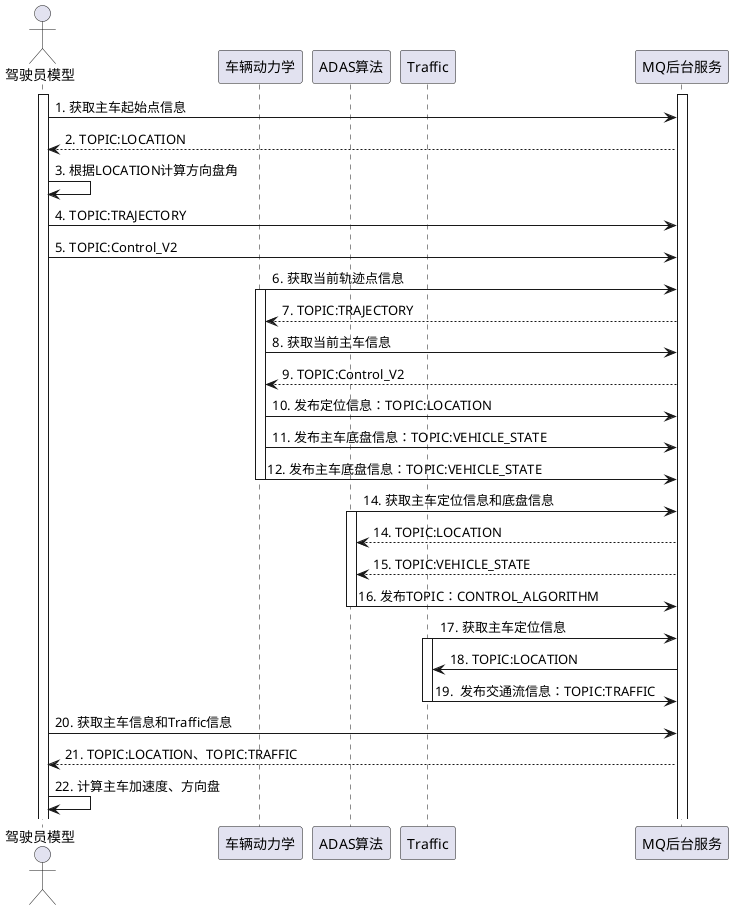 @startuml
actor 驾驶员模型
activate 驾驶员模型
participant 车辆动力学
participant ADAS算法
participant Traffic
participant MQ后台服务
activate MQ后台服务
驾驶员模型 -> MQ后台服务 : 1. 获取主车起始点信息
MQ后台服务 -->驾驶员模型 : 2. TOPIC:LOCATION
驾驶员模型 -> 驾驶员模型 : 3. 根据LOCATION计算方向盘角
驾驶员模型 -> MQ后台服务 : 4. TOPIC:TRAJECTORY
驾驶员模型 -> MQ后台服务 : 5. TOPIC:Control_V2
车辆动力学-> MQ后台服务 : 6. 获取当前轨迹点信息

activate 车辆动力学
MQ后台服务 -->车辆动力学 : 7. TOPIC:TRAJECTORY
车辆动力学 -> MQ后台服务 : 8. 获取当前主车信息
MQ后台服务 -->车辆动力学 : 9. TOPIC:Control_V2
车辆动力学 ->MQ后台服务 : 10. 发布定位信息：TOPIC:LOCATION
车辆动力学 ->MQ后台服务 : 11. 发布主车底盘信息：TOPIC:VEHICLE_STATE
车辆动力学 ->MQ后台服务 : 12. 发布主车底盘信息：TOPIC:VEHICLE_STATE
deactivate 车辆动力学


ADAS算法 -> MQ后台服务 : 14. 获取主车定位信息和底盘信息
activate ADAS算法
MQ后台服务  -->ADAS算法 : 14. TOPIC:LOCATION
MQ后台服务  -->ADAS算法 : 15. TOPIC:VEHICLE_STATE
ADAS算法 -> MQ后台服务 : 16. 发布TOPIC：CONTROL_ALGORITHM
deactivate ADAS算法


Traffic -> MQ后台服务 : 17. 获取主车定位信息
activate Traffic
MQ后台服务 ->Traffic : 18. TOPIC:LOCATION
Traffic -> MQ后台服务 : 19.  发布交通流信息：TOPIC:TRAFFIC
deactivate Traffic

驾驶员模型 -> MQ后台服务 : 20. 获取主车信息和Traffic信息
MQ后台服务--> 驾驶员模型 : 21. TOPIC:LOCATION、TOPIC:TRAFFIC
驾驶员模型 -> 驾驶员模型 : 22. 计算主车加速度、方向盘

@enduml
